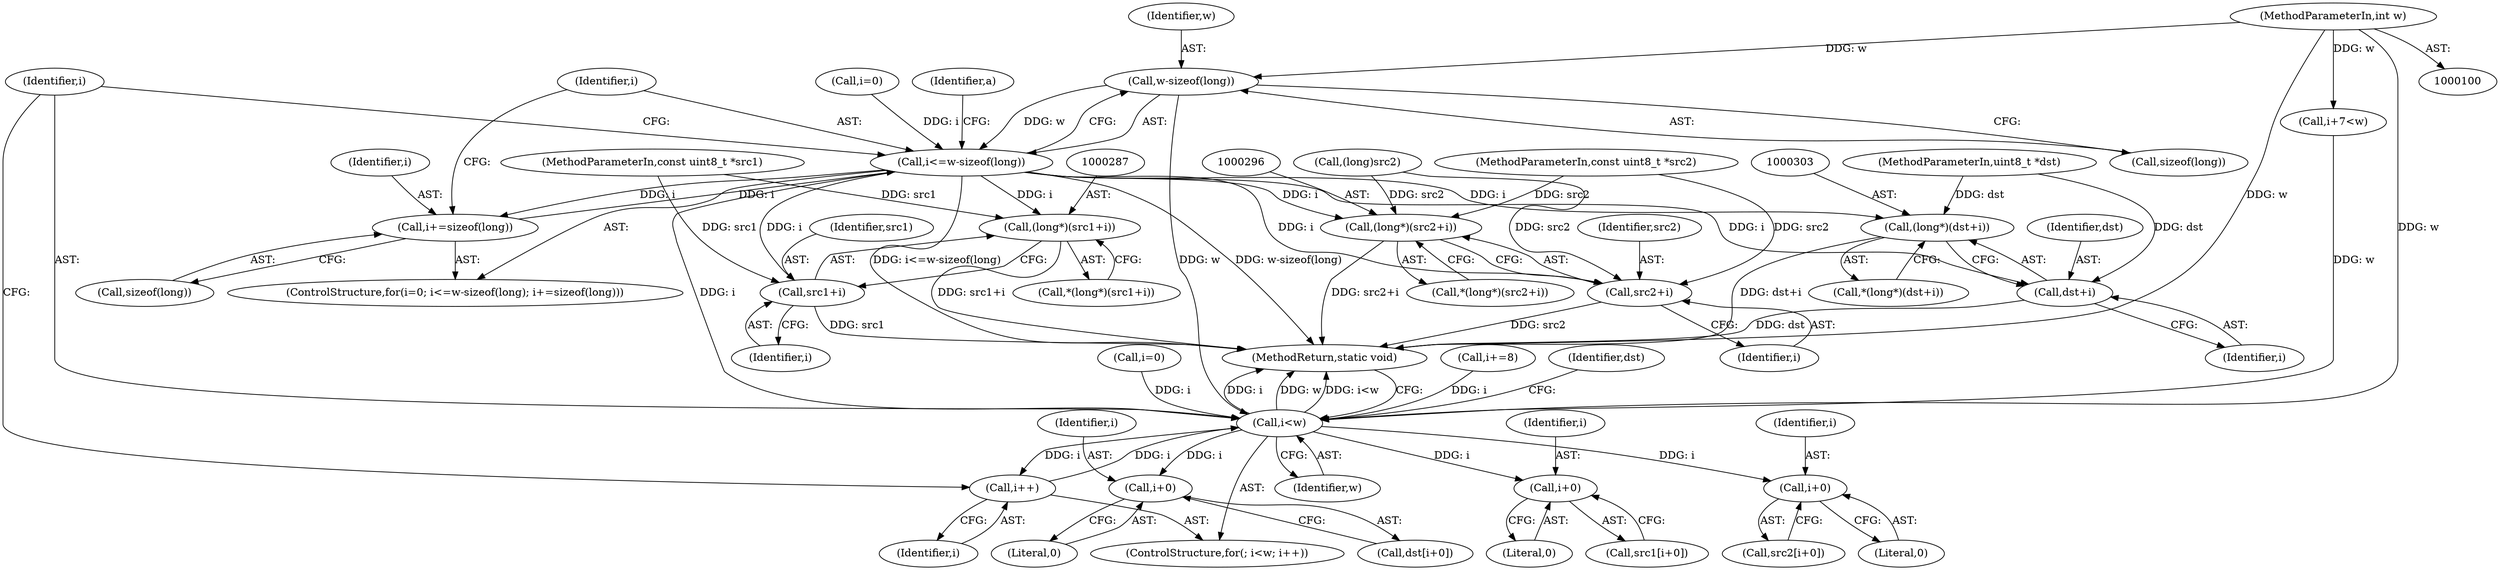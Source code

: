 digraph "1_FFmpeg_454a11a1c9c686c78aa97954306fb63453299760_0@API" {
"1000273" [label="(Call,w-sizeof(long))"];
"1000104" [label="(MethodParameterIn,int w)"];
"1000271" [label="(Call,i<=w-sizeof(long))"];
"1000277" [label="(Call,i+=sizeof(long))"];
"1000286" [label="(Call,(long*)(src1+i))"];
"1000288" [label="(Call,src1+i)"];
"1000295" [label="(Call,(long*)(src2+i))"];
"1000297" [label="(Call,src2+i)"];
"1000302" [label="(Call,(long*)(dst+i))"];
"1000304" [label="(Call,dst+i)"];
"1000323" [label="(Call,i<w)"];
"1000326" [label="(Call,i++)"];
"1000331" [label="(Call,i+0)"];
"1000337" [label="(Call,i+0)"];
"1000342" [label="(Call,i+0)"];
"1000289" [label="(Identifier,src1)"];
"1000275" [label="(Call,sizeof(long))"];
"1000267" [label="(ControlStructure,for(i=0; i<=w-sizeof(long); i+=sizeof(long)))"];
"1000284" [label="(Identifier,a)"];
"1000103" [label="(MethodParameterIn,const uint8_t *src2)"];
"1000104" [label="(MethodParameterIn,int w)"];
"1000301" [label="(Call,*(long*)(dst+i))"];
"1000102" [label="(MethodParameterIn,const uint8_t *src1)"];
"1000118" [label="(Call,i=0)"];
"1000285" [label="(Call,*(long*)(src1+i))"];
"1000298" [label="(Identifier,src2)"];
"1000332" [label="(Identifier,i)"];
"1000337" [label="(Call,i+0)"];
"1000343" [label="(Identifier,i)"];
"1000101" [label="(MethodParameterIn,uint8_t *dst)"];
"1000325" [label="(Identifier,w)"];
"1000302" [label="(Call,(long*)(dst+i))"];
"1000272" [label="(Identifier,i)"];
"1000324" [label="(Identifier,i)"];
"1000326" [label="(Call,i++)"];
"1000340" [label="(Call,src2[i+0])"];
"1000121" [label="(Call,i+7<w)"];
"1000279" [label="(Call,sizeof(long))"];
"1000322" [label="(ControlStructure,for(; i<w; i++))"];
"1000333" [label="(Literal,0)"];
"1000329" [label="(Call,dst[i+0])"];
"1000126" [label="(Call,i+=8)"];
"1000345" [label="(MethodReturn,static void)"];
"1000327" [label="(Identifier,i)"];
"1000339" [label="(Literal,0)"];
"1000342" [label="(Call,i+0)"];
"1000271" [label="(Call,i<=w-sizeof(long))"];
"1000109" [label="(Call,(long)src2)"];
"1000299" [label="(Identifier,i)"];
"1000330" [label="(Identifier,dst)"];
"1000304" [label="(Call,dst+i)"];
"1000278" [label="(Identifier,i)"];
"1000294" [label="(Call,*(long*)(src2+i))"];
"1000305" [label="(Identifier,dst)"];
"1000290" [label="(Identifier,i)"];
"1000277" [label="(Call,i+=sizeof(long))"];
"1000338" [label="(Identifier,i)"];
"1000297" [label="(Call,src2+i)"];
"1000286" [label="(Call,(long*)(src1+i))"];
"1000331" [label="(Call,i+0)"];
"1000273" [label="(Call,w-sizeof(long))"];
"1000295" [label="(Call,(long*)(src2+i))"];
"1000335" [label="(Call,src1[i+0])"];
"1000268" [label="(Call,i=0)"];
"1000344" [label="(Literal,0)"];
"1000274" [label="(Identifier,w)"];
"1000306" [label="(Identifier,i)"];
"1000323" [label="(Call,i<w)"];
"1000288" [label="(Call,src1+i)"];
"1000273" -> "1000271"  [label="AST: "];
"1000273" -> "1000275"  [label="CFG: "];
"1000274" -> "1000273"  [label="AST: "];
"1000275" -> "1000273"  [label="AST: "];
"1000271" -> "1000273"  [label="CFG: "];
"1000273" -> "1000271"  [label="DDG: w"];
"1000104" -> "1000273"  [label="DDG: w"];
"1000273" -> "1000323"  [label="DDG: w"];
"1000104" -> "1000100"  [label="AST: "];
"1000104" -> "1000345"  [label="DDG: w"];
"1000104" -> "1000121"  [label="DDG: w"];
"1000104" -> "1000323"  [label="DDG: w"];
"1000271" -> "1000267"  [label="AST: "];
"1000272" -> "1000271"  [label="AST: "];
"1000284" -> "1000271"  [label="CFG: "];
"1000324" -> "1000271"  [label="CFG: "];
"1000271" -> "1000345"  [label="DDG: w-sizeof(long)"];
"1000271" -> "1000345"  [label="DDG: i<=w-sizeof(long)"];
"1000268" -> "1000271"  [label="DDG: i"];
"1000277" -> "1000271"  [label="DDG: i"];
"1000271" -> "1000277"  [label="DDG: i"];
"1000271" -> "1000286"  [label="DDG: i"];
"1000271" -> "1000288"  [label="DDG: i"];
"1000271" -> "1000295"  [label="DDG: i"];
"1000271" -> "1000297"  [label="DDG: i"];
"1000271" -> "1000302"  [label="DDG: i"];
"1000271" -> "1000304"  [label="DDG: i"];
"1000271" -> "1000323"  [label="DDG: i"];
"1000277" -> "1000267"  [label="AST: "];
"1000277" -> "1000279"  [label="CFG: "];
"1000278" -> "1000277"  [label="AST: "];
"1000279" -> "1000277"  [label="AST: "];
"1000272" -> "1000277"  [label="CFG: "];
"1000286" -> "1000285"  [label="AST: "];
"1000286" -> "1000288"  [label="CFG: "];
"1000287" -> "1000286"  [label="AST: "];
"1000288" -> "1000286"  [label="AST: "];
"1000285" -> "1000286"  [label="CFG: "];
"1000286" -> "1000345"  [label="DDG: src1+i"];
"1000102" -> "1000286"  [label="DDG: src1"];
"1000288" -> "1000290"  [label="CFG: "];
"1000289" -> "1000288"  [label="AST: "];
"1000290" -> "1000288"  [label="AST: "];
"1000288" -> "1000345"  [label="DDG: src1"];
"1000102" -> "1000288"  [label="DDG: src1"];
"1000295" -> "1000294"  [label="AST: "];
"1000295" -> "1000297"  [label="CFG: "];
"1000296" -> "1000295"  [label="AST: "];
"1000297" -> "1000295"  [label="AST: "];
"1000294" -> "1000295"  [label="CFG: "];
"1000295" -> "1000345"  [label="DDG: src2+i"];
"1000109" -> "1000295"  [label="DDG: src2"];
"1000103" -> "1000295"  [label="DDG: src2"];
"1000297" -> "1000299"  [label="CFG: "];
"1000298" -> "1000297"  [label="AST: "];
"1000299" -> "1000297"  [label="AST: "];
"1000297" -> "1000345"  [label="DDG: src2"];
"1000109" -> "1000297"  [label="DDG: src2"];
"1000103" -> "1000297"  [label="DDG: src2"];
"1000302" -> "1000301"  [label="AST: "];
"1000302" -> "1000304"  [label="CFG: "];
"1000303" -> "1000302"  [label="AST: "];
"1000304" -> "1000302"  [label="AST: "];
"1000301" -> "1000302"  [label="CFG: "];
"1000302" -> "1000345"  [label="DDG: dst+i"];
"1000101" -> "1000302"  [label="DDG: dst"];
"1000304" -> "1000306"  [label="CFG: "];
"1000305" -> "1000304"  [label="AST: "];
"1000306" -> "1000304"  [label="AST: "];
"1000304" -> "1000345"  [label="DDG: dst"];
"1000101" -> "1000304"  [label="DDG: dst"];
"1000323" -> "1000322"  [label="AST: "];
"1000323" -> "1000325"  [label="CFG: "];
"1000324" -> "1000323"  [label="AST: "];
"1000325" -> "1000323"  [label="AST: "];
"1000330" -> "1000323"  [label="CFG: "];
"1000345" -> "1000323"  [label="CFG: "];
"1000323" -> "1000345"  [label="DDG: i"];
"1000323" -> "1000345"  [label="DDG: w"];
"1000323" -> "1000345"  [label="DDG: i<w"];
"1000326" -> "1000323"  [label="DDG: i"];
"1000126" -> "1000323"  [label="DDG: i"];
"1000118" -> "1000323"  [label="DDG: i"];
"1000121" -> "1000323"  [label="DDG: w"];
"1000323" -> "1000326"  [label="DDG: i"];
"1000323" -> "1000331"  [label="DDG: i"];
"1000323" -> "1000337"  [label="DDG: i"];
"1000323" -> "1000342"  [label="DDG: i"];
"1000326" -> "1000322"  [label="AST: "];
"1000326" -> "1000327"  [label="CFG: "];
"1000327" -> "1000326"  [label="AST: "];
"1000324" -> "1000326"  [label="CFG: "];
"1000331" -> "1000329"  [label="AST: "];
"1000331" -> "1000333"  [label="CFG: "];
"1000332" -> "1000331"  [label="AST: "];
"1000333" -> "1000331"  [label="AST: "];
"1000329" -> "1000331"  [label="CFG: "];
"1000337" -> "1000335"  [label="AST: "];
"1000337" -> "1000339"  [label="CFG: "];
"1000338" -> "1000337"  [label="AST: "];
"1000339" -> "1000337"  [label="AST: "];
"1000335" -> "1000337"  [label="CFG: "];
"1000342" -> "1000340"  [label="AST: "];
"1000342" -> "1000344"  [label="CFG: "];
"1000343" -> "1000342"  [label="AST: "];
"1000344" -> "1000342"  [label="AST: "];
"1000340" -> "1000342"  [label="CFG: "];
}
